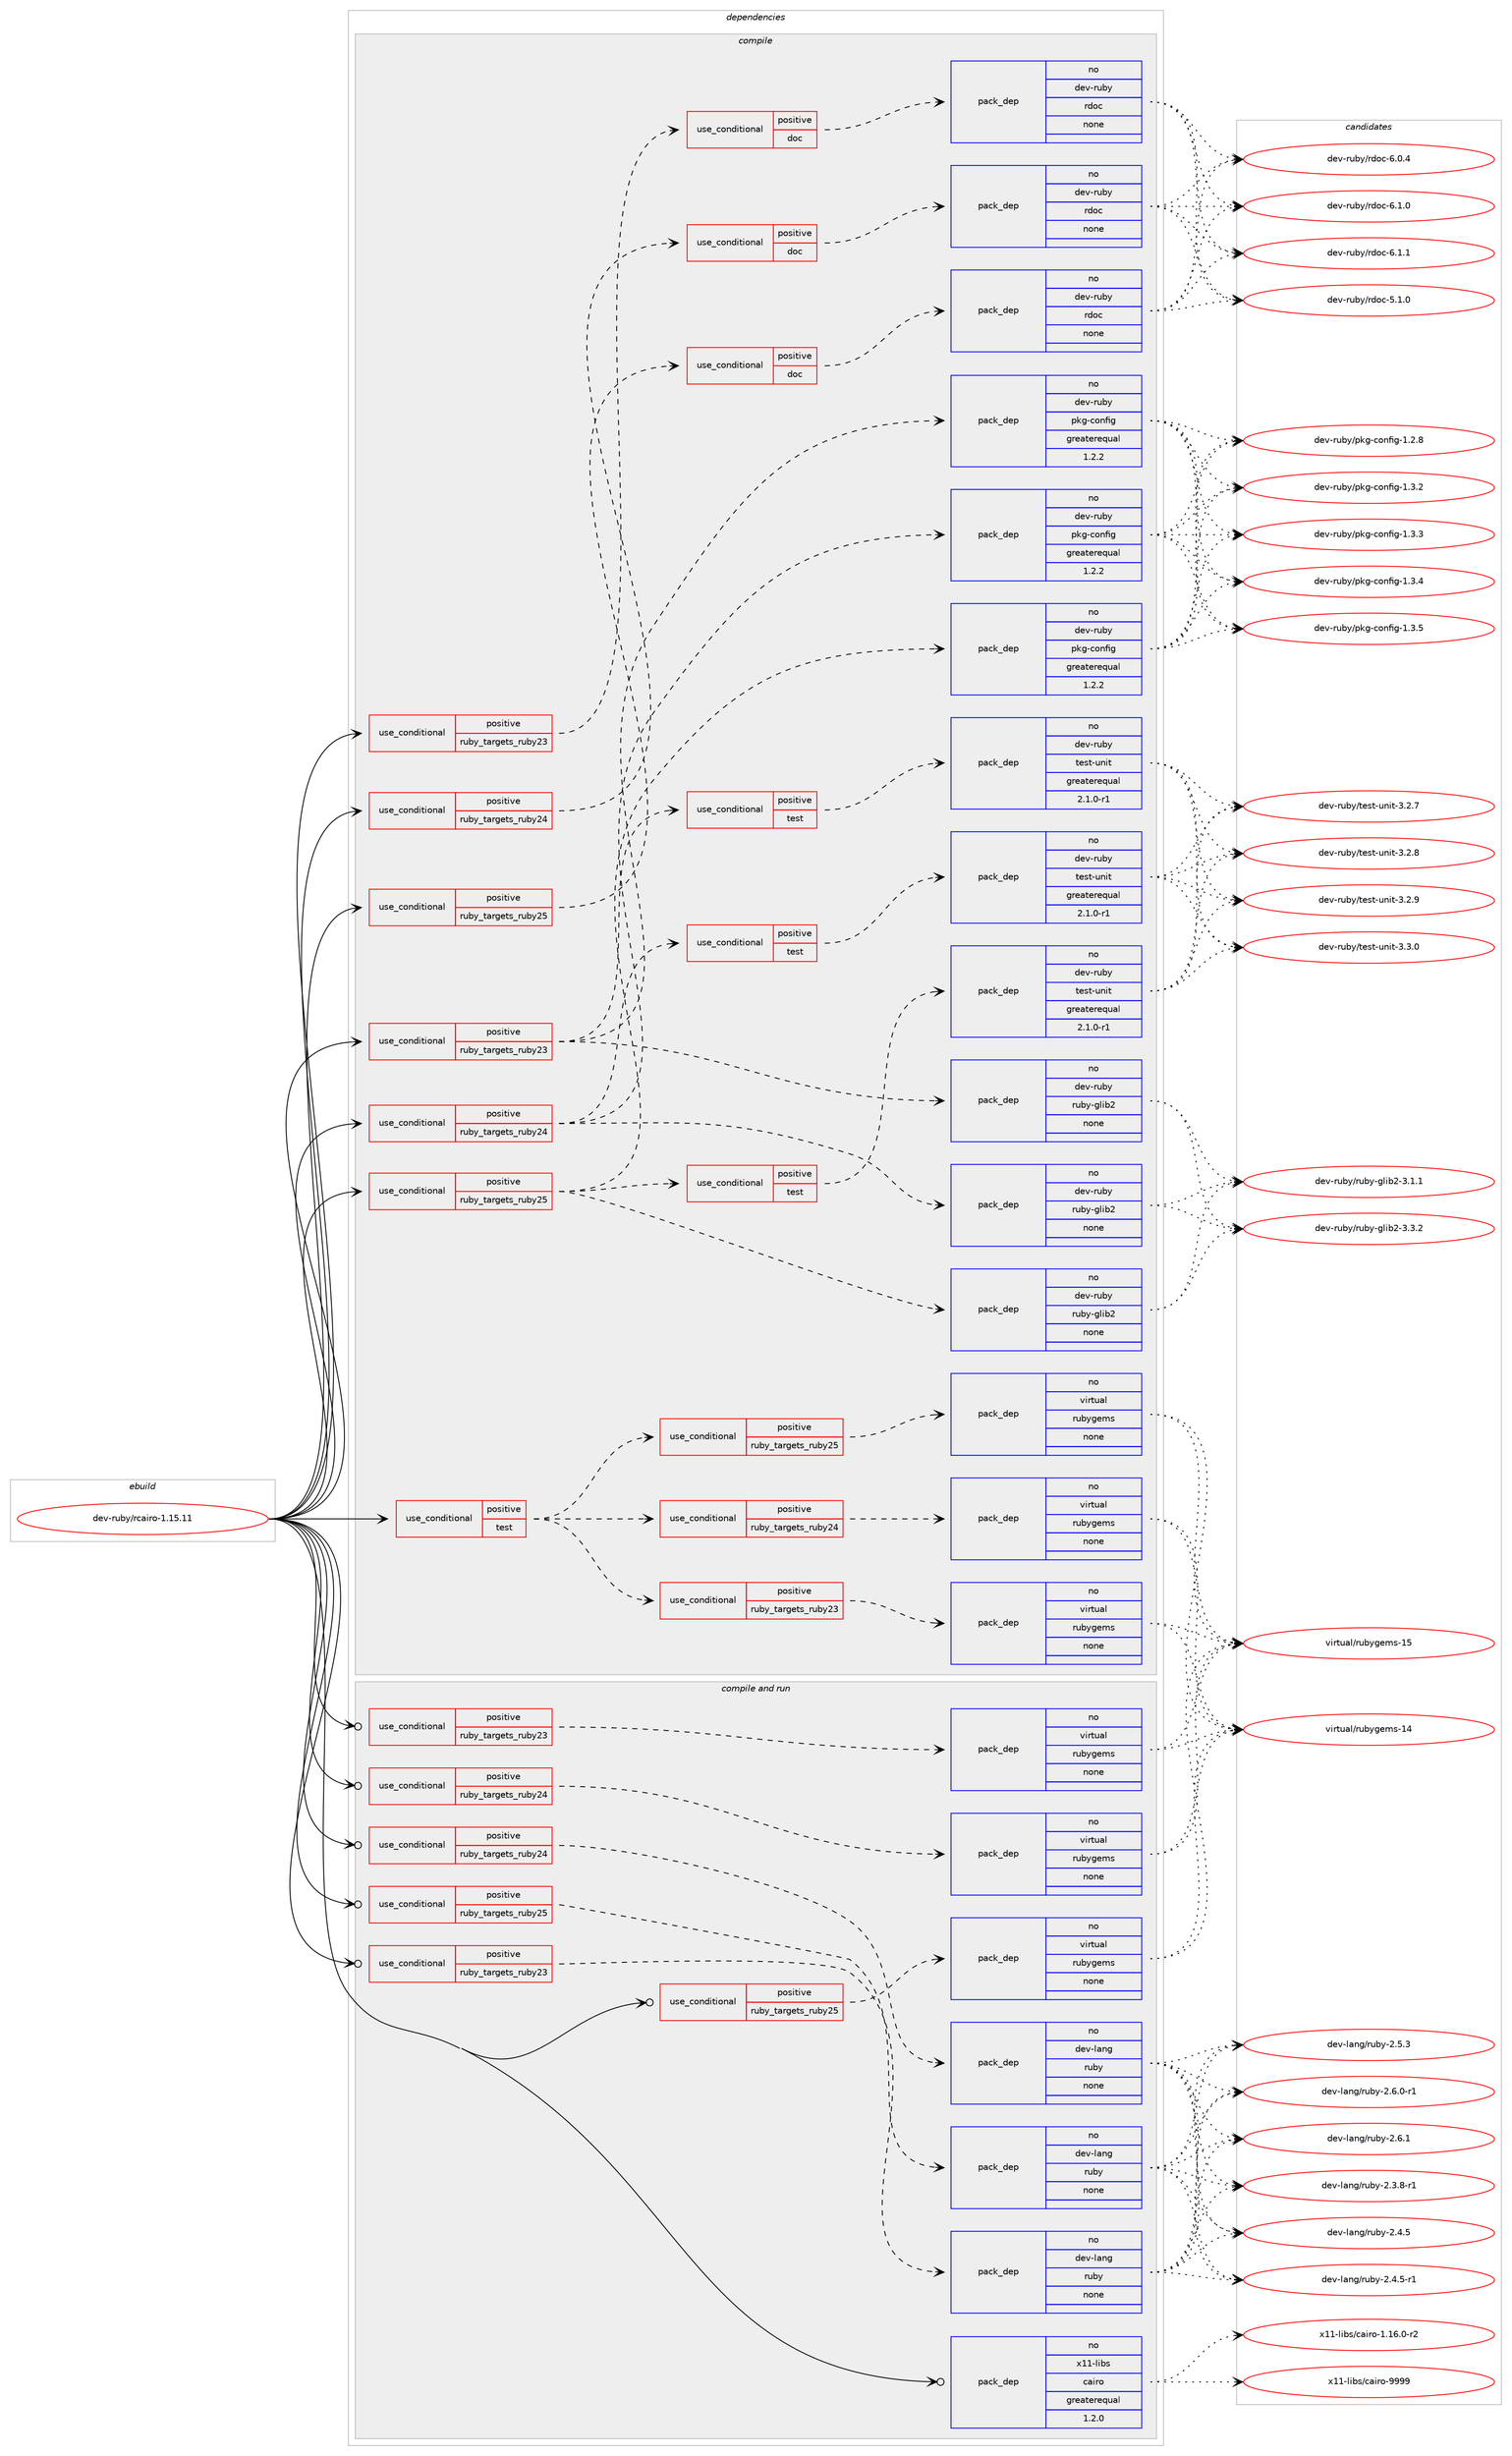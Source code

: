 digraph prolog {

# *************
# Graph options
# *************

newrank=true;
concentrate=true;
compound=true;
graph [rankdir=LR,fontname=Helvetica,fontsize=10,ranksep=1.5];#, ranksep=2.5, nodesep=0.2];
edge  [arrowhead=vee];
node  [fontname=Helvetica,fontsize=10];

# **********
# The ebuild
# **********

subgraph cluster_leftcol {
color=gray;
rank=same;
label=<<i>ebuild</i>>;
id [label="dev-ruby/rcairo-1.15.11", color=red, width=4, href="../dev-ruby/rcairo-1.15.11.svg"];
}

# ****************
# The dependencies
# ****************

subgraph cluster_midcol {
color=gray;
label=<<i>dependencies</i>>;
subgraph cluster_compile {
fillcolor="#eeeeee";
style=filled;
label=<<i>compile</i>>;
subgraph cond412056 {
dependency1516718 [label=<<TABLE BORDER="0" CELLBORDER="1" CELLSPACING="0" CELLPADDING="4"><TR><TD ROWSPAN="3" CELLPADDING="10">use_conditional</TD></TR><TR><TD>positive</TD></TR><TR><TD>ruby_targets_ruby23</TD></TR></TABLE>>, shape=none, color=red];
subgraph cond412057 {
dependency1516719 [label=<<TABLE BORDER="0" CELLBORDER="1" CELLSPACING="0" CELLPADDING="4"><TR><TD ROWSPAN="3" CELLPADDING="10">use_conditional</TD></TR><TR><TD>positive</TD></TR><TR><TD>doc</TD></TR></TABLE>>, shape=none, color=red];
subgraph pack1081156 {
dependency1516720 [label=<<TABLE BORDER="0" CELLBORDER="1" CELLSPACING="0" CELLPADDING="4" WIDTH="220"><TR><TD ROWSPAN="6" CELLPADDING="30">pack_dep</TD></TR><TR><TD WIDTH="110">no</TD></TR><TR><TD>dev-ruby</TD></TR><TR><TD>rdoc</TD></TR><TR><TD>none</TD></TR><TR><TD></TD></TR></TABLE>>, shape=none, color=blue];
}
dependency1516719:e -> dependency1516720:w [weight=20,style="dashed",arrowhead="vee"];
}
dependency1516718:e -> dependency1516719:w [weight=20,style="dashed",arrowhead="vee"];
}
id:e -> dependency1516718:w [weight=20,style="solid",arrowhead="vee"];
subgraph cond412058 {
dependency1516721 [label=<<TABLE BORDER="0" CELLBORDER="1" CELLSPACING="0" CELLPADDING="4"><TR><TD ROWSPAN="3" CELLPADDING="10">use_conditional</TD></TR><TR><TD>positive</TD></TR><TR><TD>ruby_targets_ruby23</TD></TR></TABLE>>, shape=none, color=red];
subgraph pack1081157 {
dependency1516722 [label=<<TABLE BORDER="0" CELLBORDER="1" CELLSPACING="0" CELLPADDING="4" WIDTH="220"><TR><TD ROWSPAN="6" CELLPADDING="30">pack_dep</TD></TR><TR><TD WIDTH="110">no</TD></TR><TR><TD>dev-ruby</TD></TR><TR><TD>pkg-config</TD></TR><TR><TD>greaterequal</TD></TR><TR><TD>1.2.2</TD></TR></TABLE>>, shape=none, color=blue];
}
dependency1516721:e -> dependency1516722:w [weight=20,style="dashed",arrowhead="vee"];
subgraph pack1081158 {
dependency1516723 [label=<<TABLE BORDER="0" CELLBORDER="1" CELLSPACING="0" CELLPADDING="4" WIDTH="220"><TR><TD ROWSPAN="6" CELLPADDING="30">pack_dep</TD></TR><TR><TD WIDTH="110">no</TD></TR><TR><TD>dev-ruby</TD></TR><TR><TD>ruby-glib2</TD></TR><TR><TD>none</TD></TR><TR><TD></TD></TR></TABLE>>, shape=none, color=blue];
}
dependency1516721:e -> dependency1516723:w [weight=20,style="dashed",arrowhead="vee"];
subgraph cond412059 {
dependency1516724 [label=<<TABLE BORDER="0" CELLBORDER="1" CELLSPACING="0" CELLPADDING="4"><TR><TD ROWSPAN="3" CELLPADDING="10">use_conditional</TD></TR><TR><TD>positive</TD></TR><TR><TD>test</TD></TR></TABLE>>, shape=none, color=red];
subgraph pack1081159 {
dependency1516725 [label=<<TABLE BORDER="0" CELLBORDER="1" CELLSPACING="0" CELLPADDING="4" WIDTH="220"><TR><TD ROWSPAN="6" CELLPADDING="30">pack_dep</TD></TR><TR><TD WIDTH="110">no</TD></TR><TR><TD>dev-ruby</TD></TR><TR><TD>test-unit</TD></TR><TR><TD>greaterequal</TD></TR><TR><TD>2.1.0-r1</TD></TR></TABLE>>, shape=none, color=blue];
}
dependency1516724:e -> dependency1516725:w [weight=20,style="dashed",arrowhead="vee"];
}
dependency1516721:e -> dependency1516724:w [weight=20,style="dashed",arrowhead="vee"];
}
id:e -> dependency1516721:w [weight=20,style="solid",arrowhead="vee"];
subgraph cond412060 {
dependency1516726 [label=<<TABLE BORDER="0" CELLBORDER="1" CELLSPACING="0" CELLPADDING="4"><TR><TD ROWSPAN="3" CELLPADDING="10">use_conditional</TD></TR><TR><TD>positive</TD></TR><TR><TD>ruby_targets_ruby24</TD></TR></TABLE>>, shape=none, color=red];
subgraph cond412061 {
dependency1516727 [label=<<TABLE BORDER="0" CELLBORDER="1" CELLSPACING="0" CELLPADDING="4"><TR><TD ROWSPAN="3" CELLPADDING="10">use_conditional</TD></TR><TR><TD>positive</TD></TR><TR><TD>doc</TD></TR></TABLE>>, shape=none, color=red];
subgraph pack1081160 {
dependency1516728 [label=<<TABLE BORDER="0" CELLBORDER="1" CELLSPACING="0" CELLPADDING="4" WIDTH="220"><TR><TD ROWSPAN="6" CELLPADDING="30">pack_dep</TD></TR><TR><TD WIDTH="110">no</TD></TR><TR><TD>dev-ruby</TD></TR><TR><TD>rdoc</TD></TR><TR><TD>none</TD></TR><TR><TD></TD></TR></TABLE>>, shape=none, color=blue];
}
dependency1516727:e -> dependency1516728:w [weight=20,style="dashed",arrowhead="vee"];
}
dependency1516726:e -> dependency1516727:w [weight=20,style="dashed",arrowhead="vee"];
}
id:e -> dependency1516726:w [weight=20,style="solid",arrowhead="vee"];
subgraph cond412062 {
dependency1516729 [label=<<TABLE BORDER="0" CELLBORDER="1" CELLSPACING="0" CELLPADDING="4"><TR><TD ROWSPAN="3" CELLPADDING="10">use_conditional</TD></TR><TR><TD>positive</TD></TR><TR><TD>ruby_targets_ruby24</TD></TR></TABLE>>, shape=none, color=red];
subgraph pack1081161 {
dependency1516730 [label=<<TABLE BORDER="0" CELLBORDER="1" CELLSPACING="0" CELLPADDING="4" WIDTH="220"><TR><TD ROWSPAN="6" CELLPADDING="30">pack_dep</TD></TR><TR><TD WIDTH="110">no</TD></TR><TR><TD>dev-ruby</TD></TR><TR><TD>pkg-config</TD></TR><TR><TD>greaterequal</TD></TR><TR><TD>1.2.2</TD></TR></TABLE>>, shape=none, color=blue];
}
dependency1516729:e -> dependency1516730:w [weight=20,style="dashed",arrowhead="vee"];
subgraph pack1081162 {
dependency1516731 [label=<<TABLE BORDER="0" CELLBORDER="1" CELLSPACING="0" CELLPADDING="4" WIDTH="220"><TR><TD ROWSPAN="6" CELLPADDING="30">pack_dep</TD></TR><TR><TD WIDTH="110">no</TD></TR><TR><TD>dev-ruby</TD></TR><TR><TD>ruby-glib2</TD></TR><TR><TD>none</TD></TR><TR><TD></TD></TR></TABLE>>, shape=none, color=blue];
}
dependency1516729:e -> dependency1516731:w [weight=20,style="dashed",arrowhead="vee"];
subgraph cond412063 {
dependency1516732 [label=<<TABLE BORDER="0" CELLBORDER="1" CELLSPACING="0" CELLPADDING="4"><TR><TD ROWSPAN="3" CELLPADDING="10">use_conditional</TD></TR><TR><TD>positive</TD></TR><TR><TD>test</TD></TR></TABLE>>, shape=none, color=red];
subgraph pack1081163 {
dependency1516733 [label=<<TABLE BORDER="0" CELLBORDER="1" CELLSPACING="0" CELLPADDING="4" WIDTH="220"><TR><TD ROWSPAN="6" CELLPADDING="30">pack_dep</TD></TR><TR><TD WIDTH="110">no</TD></TR><TR><TD>dev-ruby</TD></TR><TR><TD>test-unit</TD></TR><TR><TD>greaterequal</TD></TR><TR><TD>2.1.0-r1</TD></TR></TABLE>>, shape=none, color=blue];
}
dependency1516732:e -> dependency1516733:w [weight=20,style="dashed",arrowhead="vee"];
}
dependency1516729:e -> dependency1516732:w [weight=20,style="dashed",arrowhead="vee"];
}
id:e -> dependency1516729:w [weight=20,style="solid",arrowhead="vee"];
subgraph cond412064 {
dependency1516734 [label=<<TABLE BORDER="0" CELLBORDER="1" CELLSPACING="0" CELLPADDING="4"><TR><TD ROWSPAN="3" CELLPADDING="10">use_conditional</TD></TR><TR><TD>positive</TD></TR><TR><TD>ruby_targets_ruby25</TD></TR></TABLE>>, shape=none, color=red];
subgraph cond412065 {
dependency1516735 [label=<<TABLE BORDER="0" CELLBORDER="1" CELLSPACING="0" CELLPADDING="4"><TR><TD ROWSPAN="3" CELLPADDING="10">use_conditional</TD></TR><TR><TD>positive</TD></TR><TR><TD>doc</TD></TR></TABLE>>, shape=none, color=red];
subgraph pack1081164 {
dependency1516736 [label=<<TABLE BORDER="0" CELLBORDER="1" CELLSPACING="0" CELLPADDING="4" WIDTH="220"><TR><TD ROWSPAN="6" CELLPADDING="30">pack_dep</TD></TR><TR><TD WIDTH="110">no</TD></TR><TR><TD>dev-ruby</TD></TR><TR><TD>rdoc</TD></TR><TR><TD>none</TD></TR><TR><TD></TD></TR></TABLE>>, shape=none, color=blue];
}
dependency1516735:e -> dependency1516736:w [weight=20,style="dashed",arrowhead="vee"];
}
dependency1516734:e -> dependency1516735:w [weight=20,style="dashed",arrowhead="vee"];
}
id:e -> dependency1516734:w [weight=20,style="solid",arrowhead="vee"];
subgraph cond412066 {
dependency1516737 [label=<<TABLE BORDER="0" CELLBORDER="1" CELLSPACING="0" CELLPADDING="4"><TR><TD ROWSPAN="3" CELLPADDING="10">use_conditional</TD></TR><TR><TD>positive</TD></TR><TR><TD>ruby_targets_ruby25</TD></TR></TABLE>>, shape=none, color=red];
subgraph pack1081165 {
dependency1516738 [label=<<TABLE BORDER="0" CELLBORDER="1" CELLSPACING="0" CELLPADDING="4" WIDTH="220"><TR><TD ROWSPAN="6" CELLPADDING="30">pack_dep</TD></TR><TR><TD WIDTH="110">no</TD></TR><TR><TD>dev-ruby</TD></TR><TR><TD>pkg-config</TD></TR><TR><TD>greaterequal</TD></TR><TR><TD>1.2.2</TD></TR></TABLE>>, shape=none, color=blue];
}
dependency1516737:e -> dependency1516738:w [weight=20,style="dashed",arrowhead="vee"];
subgraph pack1081166 {
dependency1516739 [label=<<TABLE BORDER="0" CELLBORDER="1" CELLSPACING="0" CELLPADDING="4" WIDTH="220"><TR><TD ROWSPAN="6" CELLPADDING="30">pack_dep</TD></TR><TR><TD WIDTH="110">no</TD></TR><TR><TD>dev-ruby</TD></TR><TR><TD>ruby-glib2</TD></TR><TR><TD>none</TD></TR><TR><TD></TD></TR></TABLE>>, shape=none, color=blue];
}
dependency1516737:e -> dependency1516739:w [weight=20,style="dashed",arrowhead="vee"];
subgraph cond412067 {
dependency1516740 [label=<<TABLE BORDER="0" CELLBORDER="1" CELLSPACING="0" CELLPADDING="4"><TR><TD ROWSPAN="3" CELLPADDING="10">use_conditional</TD></TR><TR><TD>positive</TD></TR><TR><TD>test</TD></TR></TABLE>>, shape=none, color=red];
subgraph pack1081167 {
dependency1516741 [label=<<TABLE BORDER="0" CELLBORDER="1" CELLSPACING="0" CELLPADDING="4" WIDTH="220"><TR><TD ROWSPAN="6" CELLPADDING="30">pack_dep</TD></TR><TR><TD WIDTH="110">no</TD></TR><TR><TD>dev-ruby</TD></TR><TR><TD>test-unit</TD></TR><TR><TD>greaterequal</TD></TR><TR><TD>2.1.0-r1</TD></TR></TABLE>>, shape=none, color=blue];
}
dependency1516740:e -> dependency1516741:w [weight=20,style="dashed",arrowhead="vee"];
}
dependency1516737:e -> dependency1516740:w [weight=20,style="dashed",arrowhead="vee"];
}
id:e -> dependency1516737:w [weight=20,style="solid",arrowhead="vee"];
subgraph cond412068 {
dependency1516742 [label=<<TABLE BORDER="0" CELLBORDER="1" CELLSPACING="0" CELLPADDING="4"><TR><TD ROWSPAN="3" CELLPADDING="10">use_conditional</TD></TR><TR><TD>positive</TD></TR><TR><TD>test</TD></TR></TABLE>>, shape=none, color=red];
subgraph cond412069 {
dependency1516743 [label=<<TABLE BORDER="0" CELLBORDER="1" CELLSPACING="0" CELLPADDING="4"><TR><TD ROWSPAN="3" CELLPADDING="10">use_conditional</TD></TR><TR><TD>positive</TD></TR><TR><TD>ruby_targets_ruby23</TD></TR></TABLE>>, shape=none, color=red];
subgraph pack1081168 {
dependency1516744 [label=<<TABLE BORDER="0" CELLBORDER="1" CELLSPACING="0" CELLPADDING="4" WIDTH="220"><TR><TD ROWSPAN="6" CELLPADDING="30">pack_dep</TD></TR><TR><TD WIDTH="110">no</TD></TR><TR><TD>virtual</TD></TR><TR><TD>rubygems</TD></TR><TR><TD>none</TD></TR><TR><TD></TD></TR></TABLE>>, shape=none, color=blue];
}
dependency1516743:e -> dependency1516744:w [weight=20,style="dashed",arrowhead="vee"];
}
dependency1516742:e -> dependency1516743:w [weight=20,style="dashed",arrowhead="vee"];
subgraph cond412070 {
dependency1516745 [label=<<TABLE BORDER="0" CELLBORDER="1" CELLSPACING="0" CELLPADDING="4"><TR><TD ROWSPAN="3" CELLPADDING="10">use_conditional</TD></TR><TR><TD>positive</TD></TR><TR><TD>ruby_targets_ruby24</TD></TR></TABLE>>, shape=none, color=red];
subgraph pack1081169 {
dependency1516746 [label=<<TABLE BORDER="0" CELLBORDER="1" CELLSPACING="0" CELLPADDING="4" WIDTH="220"><TR><TD ROWSPAN="6" CELLPADDING="30">pack_dep</TD></TR><TR><TD WIDTH="110">no</TD></TR><TR><TD>virtual</TD></TR><TR><TD>rubygems</TD></TR><TR><TD>none</TD></TR><TR><TD></TD></TR></TABLE>>, shape=none, color=blue];
}
dependency1516745:e -> dependency1516746:w [weight=20,style="dashed",arrowhead="vee"];
}
dependency1516742:e -> dependency1516745:w [weight=20,style="dashed",arrowhead="vee"];
subgraph cond412071 {
dependency1516747 [label=<<TABLE BORDER="0" CELLBORDER="1" CELLSPACING="0" CELLPADDING="4"><TR><TD ROWSPAN="3" CELLPADDING="10">use_conditional</TD></TR><TR><TD>positive</TD></TR><TR><TD>ruby_targets_ruby25</TD></TR></TABLE>>, shape=none, color=red];
subgraph pack1081170 {
dependency1516748 [label=<<TABLE BORDER="0" CELLBORDER="1" CELLSPACING="0" CELLPADDING="4" WIDTH="220"><TR><TD ROWSPAN="6" CELLPADDING="30">pack_dep</TD></TR><TR><TD WIDTH="110">no</TD></TR><TR><TD>virtual</TD></TR><TR><TD>rubygems</TD></TR><TR><TD>none</TD></TR><TR><TD></TD></TR></TABLE>>, shape=none, color=blue];
}
dependency1516747:e -> dependency1516748:w [weight=20,style="dashed",arrowhead="vee"];
}
dependency1516742:e -> dependency1516747:w [weight=20,style="dashed",arrowhead="vee"];
}
id:e -> dependency1516742:w [weight=20,style="solid",arrowhead="vee"];
}
subgraph cluster_compileandrun {
fillcolor="#eeeeee";
style=filled;
label=<<i>compile and run</i>>;
subgraph cond412072 {
dependency1516749 [label=<<TABLE BORDER="0" CELLBORDER="1" CELLSPACING="0" CELLPADDING="4"><TR><TD ROWSPAN="3" CELLPADDING="10">use_conditional</TD></TR><TR><TD>positive</TD></TR><TR><TD>ruby_targets_ruby23</TD></TR></TABLE>>, shape=none, color=red];
subgraph pack1081171 {
dependency1516750 [label=<<TABLE BORDER="0" CELLBORDER="1" CELLSPACING="0" CELLPADDING="4" WIDTH="220"><TR><TD ROWSPAN="6" CELLPADDING="30">pack_dep</TD></TR><TR><TD WIDTH="110">no</TD></TR><TR><TD>dev-lang</TD></TR><TR><TD>ruby</TD></TR><TR><TD>none</TD></TR><TR><TD></TD></TR></TABLE>>, shape=none, color=blue];
}
dependency1516749:e -> dependency1516750:w [weight=20,style="dashed",arrowhead="vee"];
}
id:e -> dependency1516749:w [weight=20,style="solid",arrowhead="odotvee"];
subgraph cond412073 {
dependency1516751 [label=<<TABLE BORDER="0" CELLBORDER="1" CELLSPACING="0" CELLPADDING="4"><TR><TD ROWSPAN="3" CELLPADDING="10">use_conditional</TD></TR><TR><TD>positive</TD></TR><TR><TD>ruby_targets_ruby23</TD></TR></TABLE>>, shape=none, color=red];
subgraph pack1081172 {
dependency1516752 [label=<<TABLE BORDER="0" CELLBORDER="1" CELLSPACING="0" CELLPADDING="4" WIDTH="220"><TR><TD ROWSPAN="6" CELLPADDING="30">pack_dep</TD></TR><TR><TD WIDTH="110">no</TD></TR><TR><TD>virtual</TD></TR><TR><TD>rubygems</TD></TR><TR><TD>none</TD></TR><TR><TD></TD></TR></TABLE>>, shape=none, color=blue];
}
dependency1516751:e -> dependency1516752:w [weight=20,style="dashed",arrowhead="vee"];
}
id:e -> dependency1516751:w [weight=20,style="solid",arrowhead="odotvee"];
subgraph cond412074 {
dependency1516753 [label=<<TABLE BORDER="0" CELLBORDER="1" CELLSPACING="0" CELLPADDING="4"><TR><TD ROWSPAN="3" CELLPADDING="10">use_conditional</TD></TR><TR><TD>positive</TD></TR><TR><TD>ruby_targets_ruby24</TD></TR></TABLE>>, shape=none, color=red];
subgraph pack1081173 {
dependency1516754 [label=<<TABLE BORDER="0" CELLBORDER="1" CELLSPACING="0" CELLPADDING="4" WIDTH="220"><TR><TD ROWSPAN="6" CELLPADDING="30">pack_dep</TD></TR><TR><TD WIDTH="110">no</TD></TR><TR><TD>dev-lang</TD></TR><TR><TD>ruby</TD></TR><TR><TD>none</TD></TR><TR><TD></TD></TR></TABLE>>, shape=none, color=blue];
}
dependency1516753:e -> dependency1516754:w [weight=20,style="dashed",arrowhead="vee"];
}
id:e -> dependency1516753:w [weight=20,style="solid",arrowhead="odotvee"];
subgraph cond412075 {
dependency1516755 [label=<<TABLE BORDER="0" CELLBORDER="1" CELLSPACING="0" CELLPADDING="4"><TR><TD ROWSPAN="3" CELLPADDING="10">use_conditional</TD></TR><TR><TD>positive</TD></TR><TR><TD>ruby_targets_ruby24</TD></TR></TABLE>>, shape=none, color=red];
subgraph pack1081174 {
dependency1516756 [label=<<TABLE BORDER="0" CELLBORDER="1" CELLSPACING="0" CELLPADDING="4" WIDTH="220"><TR><TD ROWSPAN="6" CELLPADDING="30">pack_dep</TD></TR><TR><TD WIDTH="110">no</TD></TR><TR><TD>virtual</TD></TR><TR><TD>rubygems</TD></TR><TR><TD>none</TD></TR><TR><TD></TD></TR></TABLE>>, shape=none, color=blue];
}
dependency1516755:e -> dependency1516756:w [weight=20,style="dashed",arrowhead="vee"];
}
id:e -> dependency1516755:w [weight=20,style="solid",arrowhead="odotvee"];
subgraph cond412076 {
dependency1516757 [label=<<TABLE BORDER="0" CELLBORDER="1" CELLSPACING="0" CELLPADDING="4"><TR><TD ROWSPAN="3" CELLPADDING="10">use_conditional</TD></TR><TR><TD>positive</TD></TR><TR><TD>ruby_targets_ruby25</TD></TR></TABLE>>, shape=none, color=red];
subgraph pack1081175 {
dependency1516758 [label=<<TABLE BORDER="0" CELLBORDER="1" CELLSPACING="0" CELLPADDING="4" WIDTH="220"><TR><TD ROWSPAN="6" CELLPADDING="30">pack_dep</TD></TR><TR><TD WIDTH="110">no</TD></TR><TR><TD>dev-lang</TD></TR><TR><TD>ruby</TD></TR><TR><TD>none</TD></TR><TR><TD></TD></TR></TABLE>>, shape=none, color=blue];
}
dependency1516757:e -> dependency1516758:w [weight=20,style="dashed",arrowhead="vee"];
}
id:e -> dependency1516757:w [weight=20,style="solid",arrowhead="odotvee"];
subgraph cond412077 {
dependency1516759 [label=<<TABLE BORDER="0" CELLBORDER="1" CELLSPACING="0" CELLPADDING="4"><TR><TD ROWSPAN="3" CELLPADDING="10">use_conditional</TD></TR><TR><TD>positive</TD></TR><TR><TD>ruby_targets_ruby25</TD></TR></TABLE>>, shape=none, color=red];
subgraph pack1081176 {
dependency1516760 [label=<<TABLE BORDER="0" CELLBORDER="1" CELLSPACING="0" CELLPADDING="4" WIDTH="220"><TR><TD ROWSPAN="6" CELLPADDING="30">pack_dep</TD></TR><TR><TD WIDTH="110">no</TD></TR><TR><TD>virtual</TD></TR><TR><TD>rubygems</TD></TR><TR><TD>none</TD></TR><TR><TD></TD></TR></TABLE>>, shape=none, color=blue];
}
dependency1516759:e -> dependency1516760:w [weight=20,style="dashed",arrowhead="vee"];
}
id:e -> dependency1516759:w [weight=20,style="solid",arrowhead="odotvee"];
subgraph pack1081177 {
dependency1516761 [label=<<TABLE BORDER="0" CELLBORDER="1" CELLSPACING="0" CELLPADDING="4" WIDTH="220"><TR><TD ROWSPAN="6" CELLPADDING="30">pack_dep</TD></TR><TR><TD WIDTH="110">no</TD></TR><TR><TD>x11-libs</TD></TR><TR><TD>cairo</TD></TR><TR><TD>greaterequal</TD></TR><TR><TD>1.2.0</TD></TR></TABLE>>, shape=none, color=blue];
}
id:e -> dependency1516761:w [weight=20,style="solid",arrowhead="odotvee"];
}
subgraph cluster_run {
fillcolor="#eeeeee";
style=filled;
label=<<i>run</i>>;
}
}

# **************
# The candidates
# **************

subgraph cluster_choices {
rank=same;
color=gray;
label=<<i>candidates</i>>;

subgraph choice1081156 {
color=black;
nodesep=1;
choice10010111845114117981214711410011199455346494648 [label="dev-ruby/rdoc-5.1.0", color=red, width=4,href="../dev-ruby/rdoc-5.1.0.svg"];
choice10010111845114117981214711410011199455446484652 [label="dev-ruby/rdoc-6.0.4", color=red, width=4,href="../dev-ruby/rdoc-6.0.4.svg"];
choice10010111845114117981214711410011199455446494648 [label="dev-ruby/rdoc-6.1.0", color=red, width=4,href="../dev-ruby/rdoc-6.1.0.svg"];
choice10010111845114117981214711410011199455446494649 [label="dev-ruby/rdoc-6.1.1", color=red, width=4,href="../dev-ruby/rdoc-6.1.1.svg"];
dependency1516720:e -> choice10010111845114117981214711410011199455346494648:w [style=dotted,weight="100"];
dependency1516720:e -> choice10010111845114117981214711410011199455446484652:w [style=dotted,weight="100"];
dependency1516720:e -> choice10010111845114117981214711410011199455446494648:w [style=dotted,weight="100"];
dependency1516720:e -> choice10010111845114117981214711410011199455446494649:w [style=dotted,weight="100"];
}
subgraph choice1081157 {
color=black;
nodesep=1;
choice1001011184511411798121471121071034599111110102105103454946504656 [label="dev-ruby/pkg-config-1.2.8", color=red, width=4,href="../dev-ruby/pkg-config-1.2.8.svg"];
choice1001011184511411798121471121071034599111110102105103454946514650 [label="dev-ruby/pkg-config-1.3.2", color=red, width=4,href="../dev-ruby/pkg-config-1.3.2.svg"];
choice1001011184511411798121471121071034599111110102105103454946514651 [label="dev-ruby/pkg-config-1.3.3", color=red, width=4,href="../dev-ruby/pkg-config-1.3.3.svg"];
choice1001011184511411798121471121071034599111110102105103454946514652 [label="dev-ruby/pkg-config-1.3.4", color=red, width=4,href="../dev-ruby/pkg-config-1.3.4.svg"];
choice1001011184511411798121471121071034599111110102105103454946514653 [label="dev-ruby/pkg-config-1.3.5", color=red, width=4,href="../dev-ruby/pkg-config-1.3.5.svg"];
dependency1516722:e -> choice1001011184511411798121471121071034599111110102105103454946504656:w [style=dotted,weight="100"];
dependency1516722:e -> choice1001011184511411798121471121071034599111110102105103454946514650:w [style=dotted,weight="100"];
dependency1516722:e -> choice1001011184511411798121471121071034599111110102105103454946514651:w [style=dotted,weight="100"];
dependency1516722:e -> choice1001011184511411798121471121071034599111110102105103454946514652:w [style=dotted,weight="100"];
dependency1516722:e -> choice1001011184511411798121471121071034599111110102105103454946514653:w [style=dotted,weight="100"];
}
subgraph choice1081158 {
color=black;
nodesep=1;
choice10010111845114117981214711411798121451031081059850455146494649 [label="dev-ruby/ruby-glib2-3.1.1", color=red, width=4,href="../dev-ruby/ruby-glib2-3.1.1.svg"];
choice10010111845114117981214711411798121451031081059850455146514650 [label="dev-ruby/ruby-glib2-3.3.2", color=red, width=4,href="../dev-ruby/ruby-glib2-3.3.2.svg"];
dependency1516723:e -> choice10010111845114117981214711411798121451031081059850455146494649:w [style=dotted,weight="100"];
dependency1516723:e -> choice10010111845114117981214711411798121451031081059850455146514650:w [style=dotted,weight="100"];
}
subgraph choice1081159 {
color=black;
nodesep=1;
choice10010111845114117981214711610111511645117110105116455146504655 [label="dev-ruby/test-unit-3.2.7", color=red, width=4,href="../dev-ruby/test-unit-3.2.7.svg"];
choice10010111845114117981214711610111511645117110105116455146504656 [label="dev-ruby/test-unit-3.2.8", color=red, width=4,href="../dev-ruby/test-unit-3.2.8.svg"];
choice10010111845114117981214711610111511645117110105116455146504657 [label="dev-ruby/test-unit-3.2.9", color=red, width=4,href="../dev-ruby/test-unit-3.2.9.svg"];
choice10010111845114117981214711610111511645117110105116455146514648 [label="dev-ruby/test-unit-3.3.0", color=red, width=4,href="../dev-ruby/test-unit-3.3.0.svg"];
dependency1516725:e -> choice10010111845114117981214711610111511645117110105116455146504655:w [style=dotted,weight="100"];
dependency1516725:e -> choice10010111845114117981214711610111511645117110105116455146504656:w [style=dotted,weight="100"];
dependency1516725:e -> choice10010111845114117981214711610111511645117110105116455146504657:w [style=dotted,weight="100"];
dependency1516725:e -> choice10010111845114117981214711610111511645117110105116455146514648:w [style=dotted,weight="100"];
}
subgraph choice1081160 {
color=black;
nodesep=1;
choice10010111845114117981214711410011199455346494648 [label="dev-ruby/rdoc-5.1.0", color=red, width=4,href="../dev-ruby/rdoc-5.1.0.svg"];
choice10010111845114117981214711410011199455446484652 [label="dev-ruby/rdoc-6.0.4", color=red, width=4,href="../dev-ruby/rdoc-6.0.4.svg"];
choice10010111845114117981214711410011199455446494648 [label="dev-ruby/rdoc-6.1.0", color=red, width=4,href="../dev-ruby/rdoc-6.1.0.svg"];
choice10010111845114117981214711410011199455446494649 [label="dev-ruby/rdoc-6.1.1", color=red, width=4,href="../dev-ruby/rdoc-6.1.1.svg"];
dependency1516728:e -> choice10010111845114117981214711410011199455346494648:w [style=dotted,weight="100"];
dependency1516728:e -> choice10010111845114117981214711410011199455446484652:w [style=dotted,weight="100"];
dependency1516728:e -> choice10010111845114117981214711410011199455446494648:w [style=dotted,weight="100"];
dependency1516728:e -> choice10010111845114117981214711410011199455446494649:w [style=dotted,weight="100"];
}
subgraph choice1081161 {
color=black;
nodesep=1;
choice1001011184511411798121471121071034599111110102105103454946504656 [label="dev-ruby/pkg-config-1.2.8", color=red, width=4,href="../dev-ruby/pkg-config-1.2.8.svg"];
choice1001011184511411798121471121071034599111110102105103454946514650 [label="dev-ruby/pkg-config-1.3.2", color=red, width=4,href="../dev-ruby/pkg-config-1.3.2.svg"];
choice1001011184511411798121471121071034599111110102105103454946514651 [label="dev-ruby/pkg-config-1.3.3", color=red, width=4,href="../dev-ruby/pkg-config-1.3.3.svg"];
choice1001011184511411798121471121071034599111110102105103454946514652 [label="dev-ruby/pkg-config-1.3.4", color=red, width=4,href="../dev-ruby/pkg-config-1.3.4.svg"];
choice1001011184511411798121471121071034599111110102105103454946514653 [label="dev-ruby/pkg-config-1.3.5", color=red, width=4,href="../dev-ruby/pkg-config-1.3.5.svg"];
dependency1516730:e -> choice1001011184511411798121471121071034599111110102105103454946504656:w [style=dotted,weight="100"];
dependency1516730:e -> choice1001011184511411798121471121071034599111110102105103454946514650:w [style=dotted,weight="100"];
dependency1516730:e -> choice1001011184511411798121471121071034599111110102105103454946514651:w [style=dotted,weight="100"];
dependency1516730:e -> choice1001011184511411798121471121071034599111110102105103454946514652:w [style=dotted,weight="100"];
dependency1516730:e -> choice1001011184511411798121471121071034599111110102105103454946514653:w [style=dotted,weight="100"];
}
subgraph choice1081162 {
color=black;
nodesep=1;
choice10010111845114117981214711411798121451031081059850455146494649 [label="dev-ruby/ruby-glib2-3.1.1", color=red, width=4,href="../dev-ruby/ruby-glib2-3.1.1.svg"];
choice10010111845114117981214711411798121451031081059850455146514650 [label="dev-ruby/ruby-glib2-3.3.2", color=red, width=4,href="../dev-ruby/ruby-glib2-3.3.2.svg"];
dependency1516731:e -> choice10010111845114117981214711411798121451031081059850455146494649:w [style=dotted,weight="100"];
dependency1516731:e -> choice10010111845114117981214711411798121451031081059850455146514650:w [style=dotted,weight="100"];
}
subgraph choice1081163 {
color=black;
nodesep=1;
choice10010111845114117981214711610111511645117110105116455146504655 [label="dev-ruby/test-unit-3.2.7", color=red, width=4,href="../dev-ruby/test-unit-3.2.7.svg"];
choice10010111845114117981214711610111511645117110105116455146504656 [label="dev-ruby/test-unit-3.2.8", color=red, width=4,href="../dev-ruby/test-unit-3.2.8.svg"];
choice10010111845114117981214711610111511645117110105116455146504657 [label="dev-ruby/test-unit-3.2.9", color=red, width=4,href="../dev-ruby/test-unit-3.2.9.svg"];
choice10010111845114117981214711610111511645117110105116455146514648 [label="dev-ruby/test-unit-3.3.0", color=red, width=4,href="../dev-ruby/test-unit-3.3.0.svg"];
dependency1516733:e -> choice10010111845114117981214711610111511645117110105116455146504655:w [style=dotted,weight="100"];
dependency1516733:e -> choice10010111845114117981214711610111511645117110105116455146504656:w [style=dotted,weight="100"];
dependency1516733:e -> choice10010111845114117981214711610111511645117110105116455146504657:w [style=dotted,weight="100"];
dependency1516733:e -> choice10010111845114117981214711610111511645117110105116455146514648:w [style=dotted,weight="100"];
}
subgraph choice1081164 {
color=black;
nodesep=1;
choice10010111845114117981214711410011199455346494648 [label="dev-ruby/rdoc-5.1.0", color=red, width=4,href="../dev-ruby/rdoc-5.1.0.svg"];
choice10010111845114117981214711410011199455446484652 [label="dev-ruby/rdoc-6.0.4", color=red, width=4,href="../dev-ruby/rdoc-6.0.4.svg"];
choice10010111845114117981214711410011199455446494648 [label="dev-ruby/rdoc-6.1.0", color=red, width=4,href="../dev-ruby/rdoc-6.1.0.svg"];
choice10010111845114117981214711410011199455446494649 [label="dev-ruby/rdoc-6.1.1", color=red, width=4,href="../dev-ruby/rdoc-6.1.1.svg"];
dependency1516736:e -> choice10010111845114117981214711410011199455346494648:w [style=dotted,weight="100"];
dependency1516736:e -> choice10010111845114117981214711410011199455446484652:w [style=dotted,weight="100"];
dependency1516736:e -> choice10010111845114117981214711410011199455446494648:w [style=dotted,weight="100"];
dependency1516736:e -> choice10010111845114117981214711410011199455446494649:w [style=dotted,weight="100"];
}
subgraph choice1081165 {
color=black;
nodesep=1;
choice1001011184511411798121471121071034599111110102105103454946504656 [label="dev-ruby/pkg-config-1.2.8", color=red, width=4,href="../dev-ruby/pkg-config-1.2.8.svg"];
choice1001011184511411798121471121071034599111110102105103454946514650 [label="dev-ruby/pkg-config-1.3.2", color=red, width=4,href="../dev-ruby/pkg-config-1.3.2.svg"];
choice1001011184511411798121471121071034599111110102105103454946514651 [label="dev-ruby/pkg-config-1.3.3", color=red, width=4,href="../dev-ruby/pkg-config-1.3.3.svg"];
choice1001011184511411798121471121071034599111110102105103454946514652 [label="dev-ruby/pkg-config-1.3.4", color=red, width=4,href="../dev-ruby/pkg-config-1.3.4.svg"];
choice1001011184511411798121471121071034599111110102105103454946514653 [label="dev-ruby/pkg-config-1.3.5", color=red, width=4,href="../dev-ruby/pkg-config-1.3.5.svg"];
dependency1516738:e -> choice1001011184511411798121471121071034599111110102105103454946504656:w [style=dotted,weight="100"];
dependency1516738:e -> choice1001011184511411798121471121071034599111110102105103454946514650:w [style=dotted,weight="100"];
dependency1516738:e -> choice1001011184511411798121471121071034599111110102105103454946514651:w [style=dotted,weight="100"];
dependency1516738:e -> choice1001011184511411798121471121071034599111110102105103454946514652:w [style=dotted,weight="100"];
dependency1516738:e -> choice1001011184511411798121471121071034599111110102105103454946514653:w [style=dotted,weight="100"];
}
subgraph choice1081166 {
color=black;
nodesep=1;
choice10010111845114117981214711411798121451031081059850455146494649 [label="dev-ruby/ruby-glib2-3.1.1", color=red, width=4,href="../dev-ruby/ruby-glib2-3.1.1.svg"];
choice10010111845114117981214711411798121451031081059850455146514650 [label="dev-ruby/ruby-glib2-3.3.2", color=red, width=4,href="../dev-ruby/ruby-glib2-3.3.2.svg"];
dependency1516739:e -> choice10010111845114117981214711411798121451031081059850455146494649:w [style=dotted,weight="100"];
dependency1516739:e -> choice10010111845114117981214711411798121451031081059850455146514650:w [style=dotted,weight="100"];
}
subgraph choice1081167 {
color=black;
nodesep=1;
choice10010111845114117981214711610111511645117110105116455146504655 [label="dev-ruby/test-unit-3.2.7", color=red, width=4,href="../dev-ruby/test-unit-3.2.7.svg"];
choice10010111845114117981214711610111511645117110105116455146504656 [label="dev-ruby/test-unit-3.2.8", color=red, width=4,href="../dev-ruby/test-unit-3.2.8.svg"];
choice10010111845114117981214711610111511645117110105116455146504657 [label="dev-ruby/test-unit-3.2.9", color=red, width=4,href="../dev-ruby/test-unit-3.2.9.svg"];
choice10010111845114117981214711610111511645117110105116455146514648 [label="dev-ruby/test-unit-3.3.0", color=red, width=4,href="../dev-ruby/test-unit-3.3.0.svg"];
dependency1516741:e -> choice10010111845114117981214711610111511645117110105116455146504655:w [style=dotted,weight="100"];
dependency1516741:e -> choice10010111845114117981214711610111511645117110105116455146504656:w [style=dotted,weight="100"];
dependency1516741:e -> choice10010111845114117981214711610111511645117110105116455146504657:w [style=dotted,weight="100"];
dependency1516741:e -> choice10010111845114117981214711610111511645117110105116455146514648:w [style=dotted,weight="100"];
}
subgraph choice1081168 {
color=black;
nodesep=1;
choice118105114116117971084711411798121103101109115454952 [label="virtual/rubygems-14", color=red, width=4,href="../virtual/rubygems-14.svg"];
choice118105114116117971084711411798121103101109115454953 [label="virtual/rubygems-15", color=red, width=4,href="../virtual/rubygems-15.svg"];
dependency1516744:e -> choice118105114116117971084711411798121103101109115454952:w [style=dotted,weight="100"];
dependency1516744:e -> choice118105114116117971084711411798121103101109115454953:w [style=dotted,weight="100"];
}
subgraph choice1081169 {
color=black;
nodesep=1;
choice118105114116117971084711411798121103101109115454952 [label="virtual/rubygems-14", color=red, width=4,href="../virtual/rubygems-14.svg"];
choice118105114116117971084711411798121103101109115454953 [label="virtual/rubygems-15", color=red, width=4,href="../virtual/rubygems-15.svg"];
dependency1516746:e -> choice118105114116117971084711411798121103101109115454952:w [style=dotted,weight="100"];
dependency1516746:e -> choice118105114116117971084711411798121103101109115454953:w [style=dotted,weight="100"];
}
subgraph choice1081170 {
color=black;
nodesep=1;
choice118105114116117971084711411798121103101109115454952 [label="virtual/rubygems-14", color=red, width=4,href="../virtual/rubygems-14.svg"];
choice118105114116117971084711411798121103101109115454953 [label="virtual/rubygems-15", color=red, width=4,href="../virtual/rubygems-15.svg"];
dependency1516748:e -> choice118105114116117971084711411798121103101109115454952:w [style=dotted,weight="100"];
dependency1516748:e -> choice118105114116117971084711411798121103101109115454953:w [style=dotted,weight="100"];
}
subgraph choice1081171 {
color=black;
nodesep=1;
choice100101118451089711010347114117981214550465146564511449 [label="dev-lang/ruby-2.3.8-r1", color=red, width=4,href="../dev-lang/ruby-2.3.8-r1.svg"];
choice10010111845108971101034711411798121455046524653 [label="dev-lang/ruby-2.4.5", color=red, width=4,href="../dev-lang/ruby-2.4.5.svg"];
choice100101118451089711010347114117981214550465246534511449 [label="dev-lang/ruby-2.4.5-r1", color=red, width=4,href="../dev-lang/ruby-2.4.5-r1.svg"];
choice10010111845108971101034711411798121455046534651 [label="dev-lang/ruby-2.5.3", color=red, width=4,href="../dev-lang/ruby-2.5.3.svg"];
choice100101118451089711010347114117981214550465446484511449 [label="dev-lang/ruby-2.6.0-r1", color=red, width=4,href="../dev-lang/ruby-2.6.0-r1.svg"];
choice10010111845108971101034711411798121455046544649 [label="dev-lang/ruby-2.6.1", color=red, width=4,href="../dev-lang/ruby-2.6.1.svg"];
dependency1516750:e -> choice100101118451089711010347114117981214550465146564511449:w [style=dotted,weight="100"];
dependency1516750:e -> choice10010111845108971101034711411798121455046524653:w [style=dotted,weight="100"];
dependency1516750:e -> choice100101118451089711010347114117981214550465246534511449:w [style=dotted,weight="100"];
dependency1516750:e -> choice10010111845108971101034711411798121455046534651:w [style=dotted,weight="100"];
dependency1516750:e -> choice100101118451089711010347114117981214550465446484511449:w [style=dotted,weight="100"];
dependency1516750:e -> choice10010111845108971101034711411798121455046544649:w [style=dotted,weight="100"];
}
subgraph choice1081172 {
color=black;
nodesep=1;
choice118105114116117971084711411798121103101109115454952 [label="virtual/rubygems-14", color=red, width=4,href="../virtual/rubygems-14.svg"];
choice118105114116117971084711411798121103101109115454953 [label="virtual/rubygems-15", color=red, width=4,href="../virtual/rubygems-15.svg"];
dependency1516752:e -> choice118105114116117971084711411798121103101109115454952:w [style=dotted,weight="100"];
dependency1516752:e -> choice118105114116117971084711411798121103101109115454953:w [style=dotted,weight="100"];
}
subgraph choice1081173 {
color=black;
nodesep=1;
choice100101118451089711010347114117981214550465146564511449 [label="dev-lang/ruby-2.3.8-r1", color=red, width=4,href="../dev-lang/ruby-2.3.8-r1.svg"];
choice10010111845108971101034711411798121455046524653 [label="dev-lang/ruby-2.4.5", color=red, width=4,href="../dev-lang/ruby-2.4.5.svg"];
choice100101118451089711010347114117981214550465246534511449 [label="dev-lang/ruby-2.4.5-r1", color=red, width=4,href="../dev-lang/ruby-2.4.5-r1.svg"];
choice10010111845108971101034711411798121455046534651 [label="dev-lang/ruby-2.5.3", color=red, width=4,href="../dev-lang/ruby-2.5.3.svg"];
choice100101118451089711010347114117981214550465446484511449 [label="dev-lang/ruby-2.6.0-r1", color=red, width=4,href="../dev-lang/ruby-2.6.0-r1.svg"];
choice10010111845108971101034711411798121455046544649 [label="dev-lang/ruby-2.6.1", color=red, width=4,href="../dev-lang/ruby-2.6.1.svg"];
dependency1516754:e -> choice100101118451089711010347114117981214550465146564511449:w [style=dotted,weight="100"];
dependency1516754:e -> choice10010111845108971101034711411798121455046524653:w [style=dotted,weight="100"];
dependency1516754:e -> choice100101118451089711010347114117981214550465246534511449:w [style=dotted,weight="100"];
dependency1516754:e -> choice10010111845108971101034711411798121455046534651:w [style=dotted,weight="100"];
dependency1516754:e -> choice100101118451089711010347114117981214550465446484511449:w [style=dotted,weight="100"];
dependency1516754:e -> choice10010111845108971101034711411798121455046544649:w [style=dotted,weight="100"];
}
subgraph choice1081174 {
color=black;
nodesep=1;
choice118105114116117971084711411798121103101109115454952 [label="virtual/rubygems-14", color=red, width=4,href="../virtual/rubygems-14.svg"];
choice118105114116117971084711411798121103101109115454953 [label="virtual/rubygems-15", color=red, width=4,href="../virtual/rubygems-15.svg"];
dependency1516756:e -> choice118105114116117971084711411798121103101109115454952:w [style=dotted,weight="100"];
dependency1516756:e -> choice118105114116117971084711411798121103101109115454953:w [style=dotted,weight="100"];
}
subgraph choice1081175 {
color=black;
nodesep=1;
choice100101118451089711010347114117981214550465146564511449 [label="dev-lang/ruby-2.3.8-r1", color=red, width=4,href="../dev-lang/ruby-2.3.8-r1.svg"];
choice10010111845108971101034711411798121455046524653 [label="dev-lang/ruby-2.4.5", color=red, width=4,href="../dev-lang/ruby-2.4.5.svg"];
choice100101118451089711010347114117981214550465246534511449 [label="dev-lang/ruby-2.4.5-r1", color=red, width=4,href="../dev-lang/ruby-2.4.5-r1.svg"];
choice10010111845108971101034711411798121455046534651 [label="dev-lang/ruby-2.5.3", color=red, width=4,href="../dev-lang/ruby-2.5.3.svg"];
choice100101118451089711010347114117981214550465446484511449 [label="dev-lang/ruby-2.6.0-r1", color=red, width=4,href="../dev-lang/ruby-2.6.0-r1.svg"];
choice10010111845108971101034711411798121455046544649 [label="dev-lang/ruby-2.6.1", color=red, width=4,href="../dev-lang/ruby-2.6.1.svg"];
dependency1516758:e -> choice100101118451089711010347114117981214550465146564511449:w [style=dotted,weight="100"];
dependency1516758:e -> choice10010111845108971101034711411798121455046524653:w [style=dotted,weight="100"];
dependency1516758:e -> choice100101118451089711010347114117981214550465246534511449:w [style=dotted,weight="100"];
dependency1516758:e -> choice10010111845108971101034711411798121455046534651:w [style=dotted,weight="100"];
dependency1516758:e -> choice100101118451089711010347114117981214550465446484511449:w [style=dotted,weight="100"];
dependency1516758:e -> choice10010111845108971101034711411798121455046544649:w [style=dotted,weight="100"];
}
subgraph choice1081176 {
color=black;
nodesep=1;
choice118105114116117971084711411798121103101109115454952 [label="virtual/rubygems-14", color=red, width=4,href="../virtual/rubygems-14.svg"];
choice118105114116117971084711411798121103101109115454953 [label="virtual/rubygems-15", color=red, width=4,href="../virtual/rubygems-15.svg"];
dependency1516760:e -> choice118105114116117971084711411798121103101109115454952:w [style=dotted,weight="100"];
dependency1516760:e -> choice118105114116117971084711411798121103101109115454953:w [style=dotted,weight="100"];
}
subgraph choice1081177 {
color=black;
nodesep=1;
choice12049494510810598115479997105114111454946495446484511450 [label="x11-libs/cairo-1.16.0-r2", color=red, width=4,href="../x11-libs/cairo-1.16.0-r2.svg"];
choice120494945108105981154799971051141114557575757 [label="x11-libs/cairo-9999", color=red, width=4,href="../x11-libs/cairo-9999.svg"];
dependency1516761:e -> choice12049494510810598115479997105114111454946495446484511450:w [style=dotted,weight="100"];
dependency1516761:e -> choice120494945108105981154799971051141114557575757:w [style=dotted,weight="100"];
}
}

}

